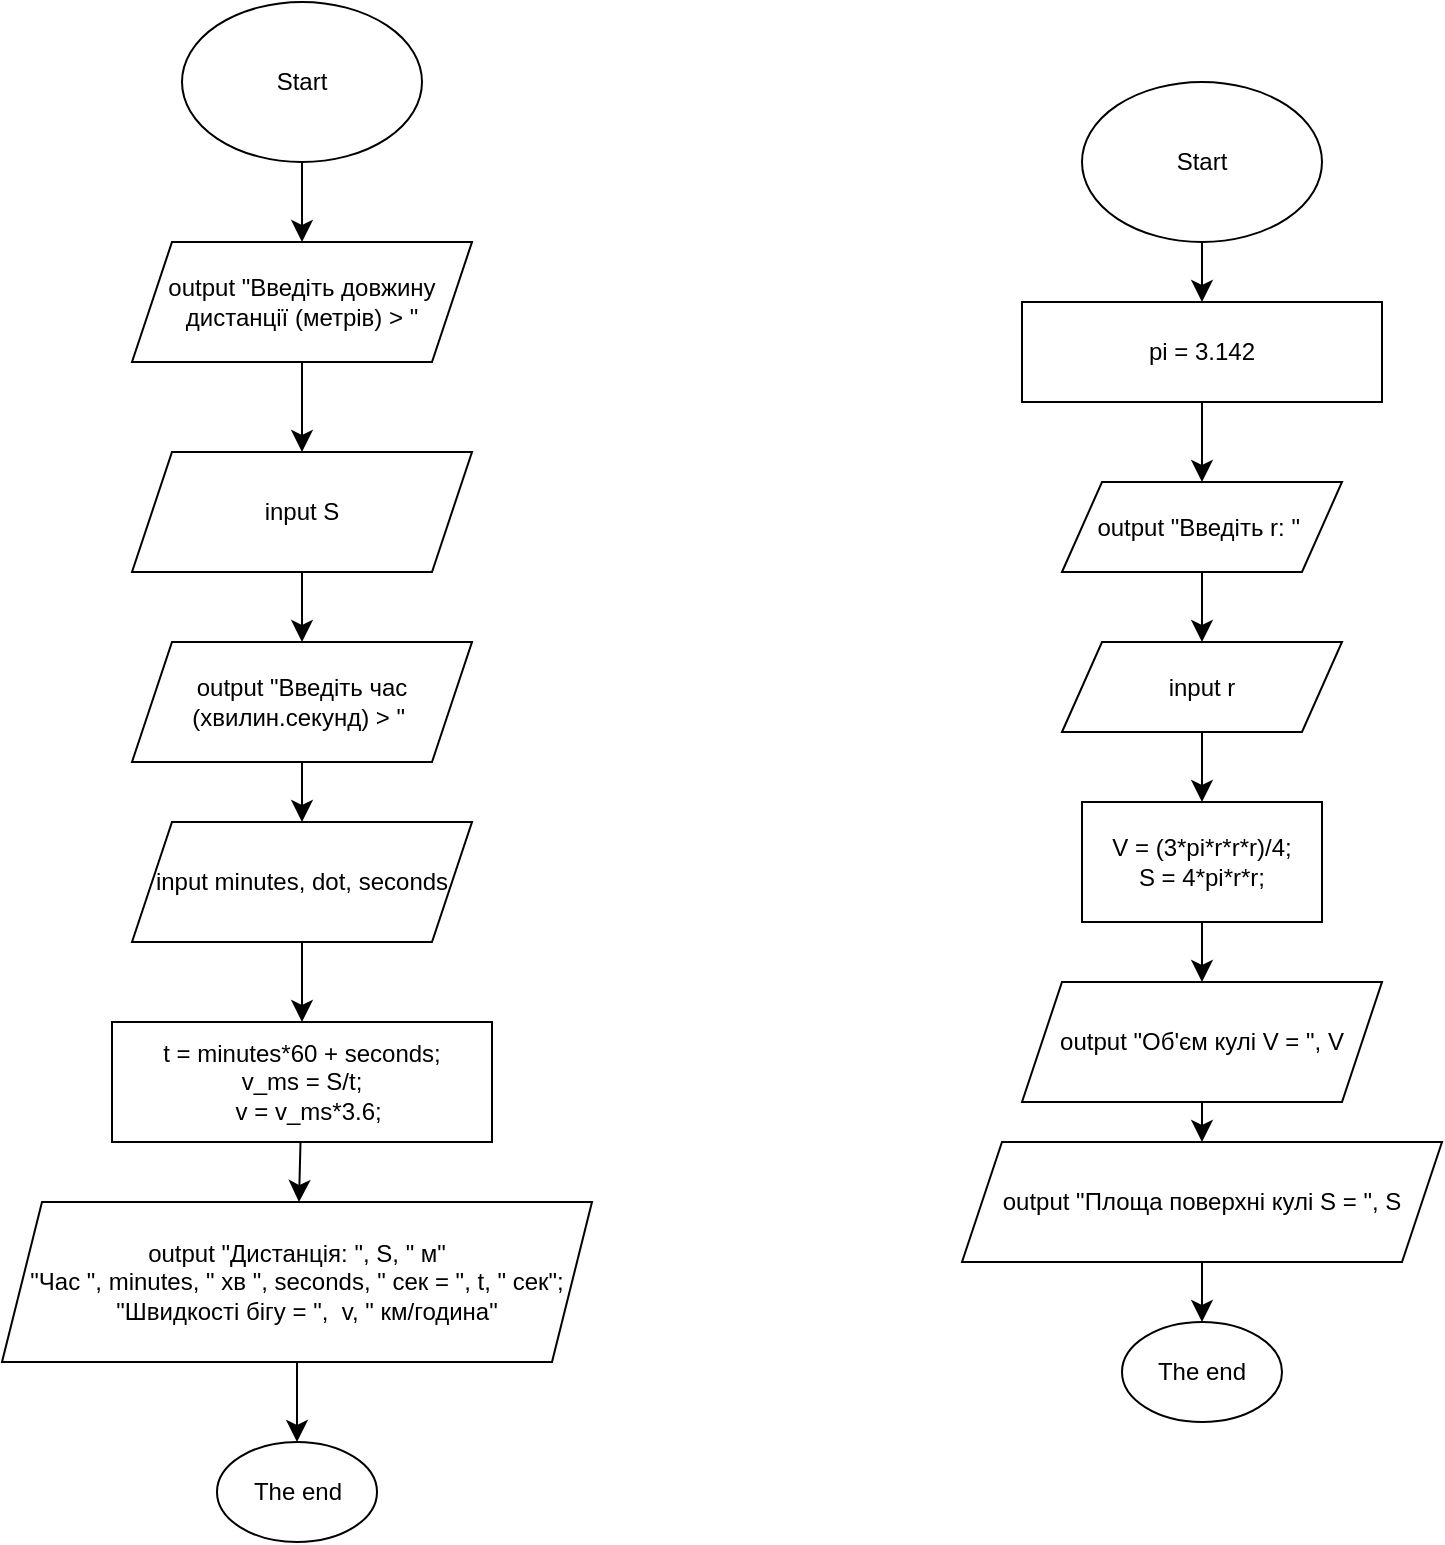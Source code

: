 <mxfile version="24.9.3">
  <diagram name="Сторінка-1" id="YtrOeZR1KNSvN80JUwMx">
    <mxGraphModel dx="858" dy="982" grid="1" gridSize="10" guides="1" tooltips="1" connect="1" arrows="1" fold="1" page="1" pageScale="1" pageWidth="827" pageHeight="1169" math="0" shadow="0">
      <root>
        <mxCell id="0" />
        <mxCell id="1" parent="0" />
        <mxCell id="RaULoPKSy1gYh36M385F-3" value="" style="edgeStyle=none;curved=1;rounded=0;orthogonalLoop=1;jettySize=auto;html=1;fontSize=12;startSize=8;endSize=8;" parent="1" source="RaULoPKSy1gYh36M385F-1" target="RaULoPKSy1gYh36M385F-2" edge="1">
          <mxGeometry relative="1" as="geometry" />
        </mxCell>
        <mxCell id="RaULoPKSy1gYh36M385F-1" value="Start" style="ellipse;whiteSpace=wrap;html=1;" parent="1" vertex="1">
          <mxGeometry x="130" y="30" width="120" height="80" as="geometry" />
        </mxCell>
        <mxCell id="RaULoPKSy1gYh36M385F-5" value="" style="edgeStyle=none;curved=1;rounded=0;orthogonalLoop=1;jettySize=auto;html=1;fontSize=12;startSize=8;endSize=8;" parent="1" source="RaULoPKSy1gYh36M385F-2" target="RaULoPKSy1gYh36M385F-4" edge="1">
          <mxGeometry relative="1" as="geometry" />
        </mxCell>
        <mxCell id="RaULoPKSy1gYh36M385F-2" value="output &quot;Введіть довжину дистанції (метрів) &amp;gt; &quot;" style="shape=parallelogram;perimeter=parallelogramPerimeter;whiteSpace=wrap;html=1;fixedSize=1;" parent="1" vertex="1">
          <mxGeometry x="105" y="150" width="170" height="60" as="geometry" />
        </mxCell>
        <mxCell id="RaULoPKSy1gYh36M385F-7" value="" style="edgeStyle=none;curved=1;rounded=0;orthogonalLoop=1;jettySize=auto;html=1;fontSize=12;startSize=8;endSize=8;" parent="1" source="RaULoPKSy1gYh36M385F-4" target="RaULoPKSy1gYh36M385F-6" edge="1">
          <mxGeometry relative="1" as="geometry" />
        </mxCell>
        <mxCell id="RaULoPKSy1gYh36M385F-4" value="input S" style="shape=parallelogram;perimeter=parallelogramPerimeter;whiteSpace=wrap;html=1;fixedSize=1;" parent="1" vertex="1">
          <mxGeometry x="105" y="255" width="170" height="60" as="geometry" />
        </mxCell>
        <mxCell id="RaULoPKSy1gYh36M385F-9" value="" style="edgeStyle=none;curved=1;rounded=0;orthogonalLoop=1;jettySize=auto;html=1;fontSize=12;startSize=8;endSize=8;" parent="1" source="RaULoPKSy1gYh36M385F-6" target="RaULoPKSy1gYh36M385F-8" edge="1">
          <mxGeometry relative="1" as="geometry" />
        </mxCell>
        <mxCell id="RaULoPKSy1gYh36M385F-6" value="output &quot;Введіть час (хвилин.секунд) &amp;gt; &quot;&amp;nbsp;" style="shape=parallelogram;perimeter=parallelogramPerimeter;whiteSpace=wrap;html=1;fixedSize=1;" parent="1" vertex="1">
          <mxGeometry x="105" y="350" width="170" height="60" as="geometry" />
        </mxCell>
        <mxCell id="RaULoPKSy1gYh36M385F-11" value="" style="edgeStyle=none;curved=1;rounded=0;orthogonalLoop=1;jettySize=auto;html=1;fontSize=12;startSize=8;endSize=8;" parent="1" source="RaULoPKSy1gYh36M385F-8" target="RaULoPKSy1gYh36M385F-10" edge="1">
          <mxGeometry relative="1" as="geometry" />
        </mxCell>
        <mxCell id="RaULoPKSy1gYh36M385F-8" value="input minutes, dot, seconds" style="shape=parallelogram;perimeter=parallelogramPerimeter;whiteSpace=wrap;html=1;fixedSize=1;" parent="1" vertex="1">
          <mxGeometry x="105" y="440" width="170" height="60" as="geometry" />
        </mxCell>
        <mxCell id="RaULoPKSy1gYh36M385F-13" value="" style="edgeStyle=none;curved=1;rounded=0;orthogonalLoop=1;jettySize=auto;html=1;fontSize=12;startSize=8;endSize=8;" parent="1" source="RaULoPKSy1gYh36M385F-10" target="RaULoPKSy1gYh36M385F-12" edge="1">
          <mxGeometry relative="1" as="geometry" />
        </mxCell>
        <mxCell id="RaULoPKSy1gYh36M385F-10" value="&lt;div&gt;t = minutes*60 + seconds;&lt;/div&gt;&lt;div&gt;v_ms = S/t;&lt;/div&gt;&lt;div&gt;&amp;nbsp; v = v_ms*3.6;&lt;/div&gt;" style="whiteSpace=wrap;html=1;" parent="1" vertex="1">
          <mxGeometry x="95" y="540" width="190" height="60" as="geometry" />
        </mxCell>
        <mxCell id="RaULoPKSy1gYh36M385F-15" value="" style="edgeStyle=none;curved=1;rounded=0;orthogonalLoop=1;jettySize=auto;html=1;fontSize=12;startSize=8;endSize=8;" parent="1" source="RaULoPKSy1gYh36M385F-12" target="RaULoPKSy1gYh36M385F-14" edge="1">
          <mxGeometry relative="1" as="geometry" />
        </mxCell>
        <mxCell id="RaULoPKSy1gYh36M385F-12" value="output&amp;nbsp;&quot;Дистанція: &quot;, S, &quot; м&quot;&lt;div&gt;&lt;div&gt;&quot;Час &quot;, minutes, &quot; хв &quot;, seconds, &quot; сек = &quot;, t, &quot; сек&quot;;&lt;/div&gt;&lt;div&gt;&amp;nbsp; &amp;nbsp;&quot;Швидкості бігу = &quot;,&amp;nbsp; v, &quot; км/година&quot;&lt;/div&gt;&lt;/div&gt;" style="shape=parallelogram;perimeter=parallelogramPerimeter;whiteSpace=wrap;html=1;fixedSize=1;" parent="1" vertex="1">
          <mxGeometry x="40" y="630" width="295" height="80" as="geometry" />
        </mxCell>
        <mxCell id="RaULoPKSy1gYh36M385F-14" value="The end" style="ellipse;whiteSpace=wrap;html=1;" parent="1" vertex="1">
          <mxGeometry x="147.5" y="750" width="80" height="50" as="geometry" />
        </mxCell>
        <mxCell id="hYlmx-f4uYQ3Y40EkDSv-3" value="" style="edgeStyle=none;curved=1;rounded=0;orthogonalLoop=1;jettySize=auto;html=1;fontSize=12;startSize=8;endSize=8;" edge="1" parent="1" source="hYlmx-f4uYQ3Y40EkDSv-1" target="hYlmx-f4uYQ3Y40EkDSv-2">
          <mxGeometry relative="1" as="geometry" />
        </mxCell>
        <mxCell id="hYlmx-f4uYQ3Y40EkDSv-1" value="Start" style="ellipse;whiteSpace=wrap;html=1;" vertex="1" parent="1">
          <mxGeometry x="580" y="70" width="120" height="80" as="geometry" />
        </mxCell>
        <mxCell id="hYlmx-f4uYQ3Y40EkDSv-5" value="" style="edgeStyle=none;curved=1;rounded=0;orthogonalLoop=1;jettySize=auto;html=1;fontSize=12;startSize=8;endSize=8;" edge="1" parent="1" source="hYlmx-f4uYQ3Y40EkDSv-2" target="hYlmx-f4uYQ3Y40EkDSv-4">
          <mxGeometry relative="1" as="geometry" />
        </mxCell>
        <mxCell id="hYlmx-f4uYQ3Y40EkDSv-2" value="pi = 3.142" style="whiteSpace=wrap;html=1;" vertex="1" parent="1">
          <mxGeometry x="550" y="180" width="180" height="50" as="geometry" />
        </mxCell>
        <mxCell id="hYlmx-f4uYQ3Y40EkDSv-7" value="" style="edgeStyle=none;curved=1;rounded=0;orthogonalLoop=1;jettySize=auto;html=1;fontSize=12;startSize=8;endSize=8;" edge="1" parent="1" source="hYlmx-f4uYQ3Y40EkDSv-4" target="hYlmx-f4uYQ3Y40EkDSv-6">
          <mxGeometry relative="1" as="geometry" />
        </mxCell>
        <mxCell id="hYlmx-f4uYQ3Y40EkDSv-4" value="output&amp;nbsp;&quot;Введіть r: &quot;&amp;nbsp;" style="shape=parallelogram;perimeter=parallelogramPerimeter;whiteSpace=wrap;html=1;fixedSize=1;" vertex="1" parent="1">
          <mxGeometry x="570" y="270" width="140" height="45" as="geometry" />
        </mxCell>
        <mxCell id="hYlmx-f4uYQ3Y40EkDSv-9" value="" style="edgeStyle=none;curved=1;rounded=0;orthogonalLoop=1;jettySize=auto;html=1;fontSize=12;startSize=8;endSize=8;" edge="1" parent="1" source="hYlmx-f4uYQ3Y40EkDSv-6" target="hYlmx-f4uYQ3Y40EkDSv-8">
          <mxGeometry relative="1" as="geometry" />
        </mxCell>
        <mxCell id="hYlmx-f4uYQ3Y40EkDSv-6" value="input r" style="shape=parallelogram;perimeter=parallelogramPerimeter;whiteSpace=wrap;html=1;fixedSize=1;" vertex="1" parent="1">
          <mxGeometry x="570" y="350" width="140" height="45" as="geometry" />
        </mxCell>
        <mxCell id="hYlmx-f4uYQ3Y40EkDSv-11" value="" style="edgeStyle=none;curved=1;rounded=0;orthogonalLoop=1;jettySize=auto;html=1;fontSize=12;startSize=8;endSize=8;" edge="1" parent="1" source="hYlmx-f4uYQ3Y40EkDSv-8" target="hYlmx-f4uYQ3Y40EkDSv-10">
          <mxGeometry relative="1" as="geometry" />
        </mxCell>
        <mxCell id="hYlmx-f4uYQ3Y40EkDSv-8" value="&lt;div&gt;V = (3*pi*r*r*r)/4;&lt;/div&gt;&lt;div&gt;S = 4*pi*r*r;&lt;/div&gt;" style="whiteSpace=wrap;html=1;" vertex="1" parent="1">
          <mxGeometry x="580" y="430" width="120" height="60" as="geometry" />
        </mxCell>
        <mxCell id="hYlmx-f4uYQ3Y40EkDSv-13" value="" style="edgeStyle=none;curved=1;rounded=0;orthogonalLoop=1;jettySize=auto;html=1;fontSize=12;startSize=8;endSize=8;" edge="1" parent="1" source="hYlmx-f4uYQ3Y40EkDSv-10" target="hYlmx-f4uYQ3Y40EkDSv-12">
          <mxGeometry relative="1" as="geometry" />
        </mxCell>
        <mxCell id="hYlmx-f4uYQ3Y40EkDSv-10" value="output&amp;nbsp;&quot;Об&#39;єм кулі V = &quot;, V" style="shape=parallelogram;perimeter=parallelogramPerimeter;whiteSpace=wrap;html=1;fixedSize=1;" vertex="1" parent="1">
          <mxGeometry x="550" y="520" width="180" height="60" as="geometry" />
        </mxCell>
        <mxCell id="hYlmx-f4uYQ3Y40EkDSv-15" value="" style="edgeStyle=none;curved=1;rounded=0;orthogonalLoop=1;jettySize=auto;html=1;fontSize=12;startSize=8;endSize=8;" edge="1" parent="1" source="hYlmx-f4uYQ3Y40EkDSv-12" target="hYlmx-f4uYQ3Y40EkDSv-14">
          <mxGeometry relative="1" as="geometry" />
        </mxCell>
        <mxCell id="hYlmx-f4uYQ3Y40EkDSv-12" value="output &quot;Площа поверхні кулі S = &quot;, S" style="shape=parallelogram;perimeter=parallelogramPerimeter;whiteSpace=wrap;html=1;fixedSize=1;" vertex="1" parent="1">
          <mxGeometry x="520" y="600" width="240" height="60" as="geometry" />
        </mxCell>
        <mxCell id="hYlmx-f4uYQ3Y40EkDSv-14" value="The end" style="ellipse;whiteSpace=wrap;html=1;" vertex="1" parent="1">
          <mxGeometry x="600" y="690" width="80" height="50" as="geometry" />
        </mxCell>
      </root>
    </mxGraphModel>
  </diagram>
</mxfile>
